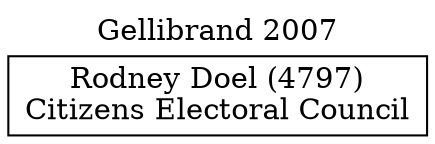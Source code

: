 // House preference flow
digraph "Rodney Doel (4797)_Gellibrand_2007" {
	graph [label="Gellibrand 2007" labelloc=t mclimit=10]
	node [shape=box]
	"Rodney Doel (4797)" [label="Rodney Doel (4797)
Citizens Electoral Council"]
}
